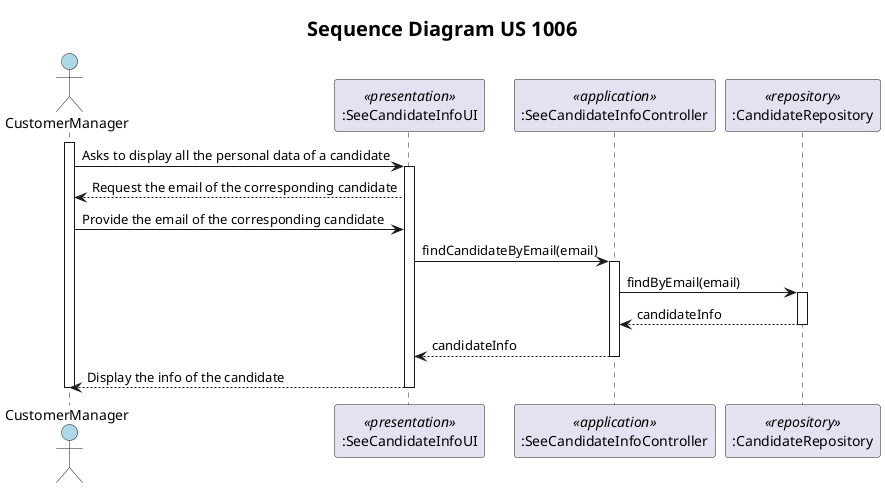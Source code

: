 @startuml
title <size:20>Sequence Diagram US 1006</size>

'http://plantuml.com/skinparam.html
skinparam monochrome false
skinparam packageStyle rect
skinparam defaultFontName FG Virgil
skinparam shadowing false

actor CustomerManager as Actor #lightblue
participant ":SeeCandidateInfoUI" as UI <<presentation>>
participant ":SeeCandidateInfoController" as Controller <<application>>
participant ":CandidateRepository" as repo <<repository>>

activate Actor
Actor -> UI: Asks to display all the personal data of a candidate
activate UI
    UI --> Actor: Request the email of the corresponding candidate
    Actor -> UI: Provide the email of the corresponding candidate
    UI -> Controller: findCandidateByEmail(email)
    activate Controller
        Controller -> repo: findByEmail(email)
        activate repo
            repo --> Controller:candidateInfo
        deactivate repo
        Controller --> UI: candidateInfo
    deactivate Controller
    UI --> Actor: Display the info of the candidate
deactivate UI
deactivate Actor
@enduml
